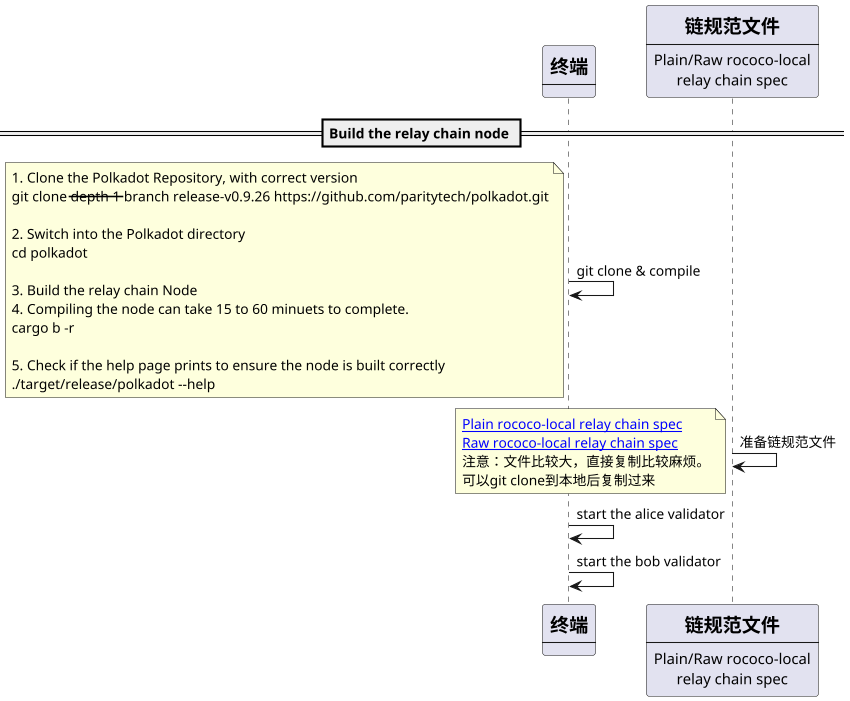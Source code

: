 @startuml
scale 850 width
skinparam maxMessageSize 200
participant terminal [
    =终端
    ----
]
participant chain_spec [
    =链规范文件
    ----
    Plain/Raw rococo-local
    relay chain spec
]
== Build the relay chain node ==
terminal -> terminal: git clone & compile
note left
# Clone the Polkadot Repository, with correct version
git clone --depth 1 --branch release-v0.9.26 https://github.com/paritytech/polkadot.git

# Switch into the Polkadot directory
cd polkadot

# Build the relay chain Node
# Compiling the node can take 15 to 60 minuets to complete.
cargo b -r

# Check if the help page prints to ensure the node is built correctly
./target/release/polkadot --help
end note
chain_spec -> chain_spec: 准备链规范文件
note left
[[https://github.com/substrate-developer-hub/substrate-docs/blob/main/static/assets/tutorials/cumulus/chain-specs/rococo-custom-2-plain.json Plain rococo-local relay chain spec]]
[[https://github.com/substrate-developer-hub/substrate-docs/blob/main/static/assets/tutorials/cumulus/chain-specs/rococo-custom-2-raw.json Raw rococo-local relay chain spec]]
注意：文件比较大，直接复制比较麻烦。
可以git clone到本地后复制过来
end note
terminal -> terminal: start the alice validator
terminal -> terminal: start the bob validator
@enduml